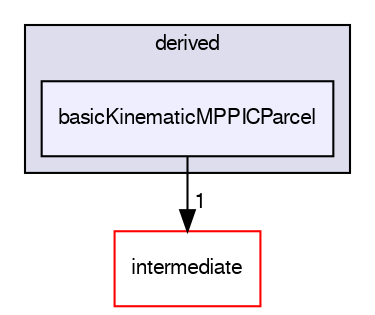 digraph "src/lagrangian/Turbulence/parcels/derived/basicKinematicMPPICParcel" {
  bgcolor=transparent;
  compound=true
  node [ fontsize="10", fontname="FreeSans"];
  edge [ labelfontsize="10", labelfontname="FreeSans"];
  subgraph clusterdir_5b45518b9088d5d7c73af6b08e172275 {
    graph [ bgcolor="#ddddee", pencolor="black", label="derived" fontname="FreeSans", fontsize="10", URL="dir_5b45518b9088d5d7c73af6b08e172275.html"]
  dir_cff3bf08967502be78d2868821de4433 [shape=box, label="basicKinematicMPPICParcel", style="filled", fillcolor="#eeeeff", pencolor="black", URL="dir_cff3bf08967502be78d2868821de4433.html"];
  }
  dir_d3c32a493136c130c1f0d51f4f35c297 [shape=box label="intermediate" color="red" URL="dir_d3c32a493136c130c1f0d51f4f35c297.html"];
  dir_cff3bf08967502be78d2868821de4433->dir_d3c32a493136c130c1f0d51f4f35c297 [headlabel="1", labeldistance=1.5 headhref="dir_001296_001214.html"];
}
